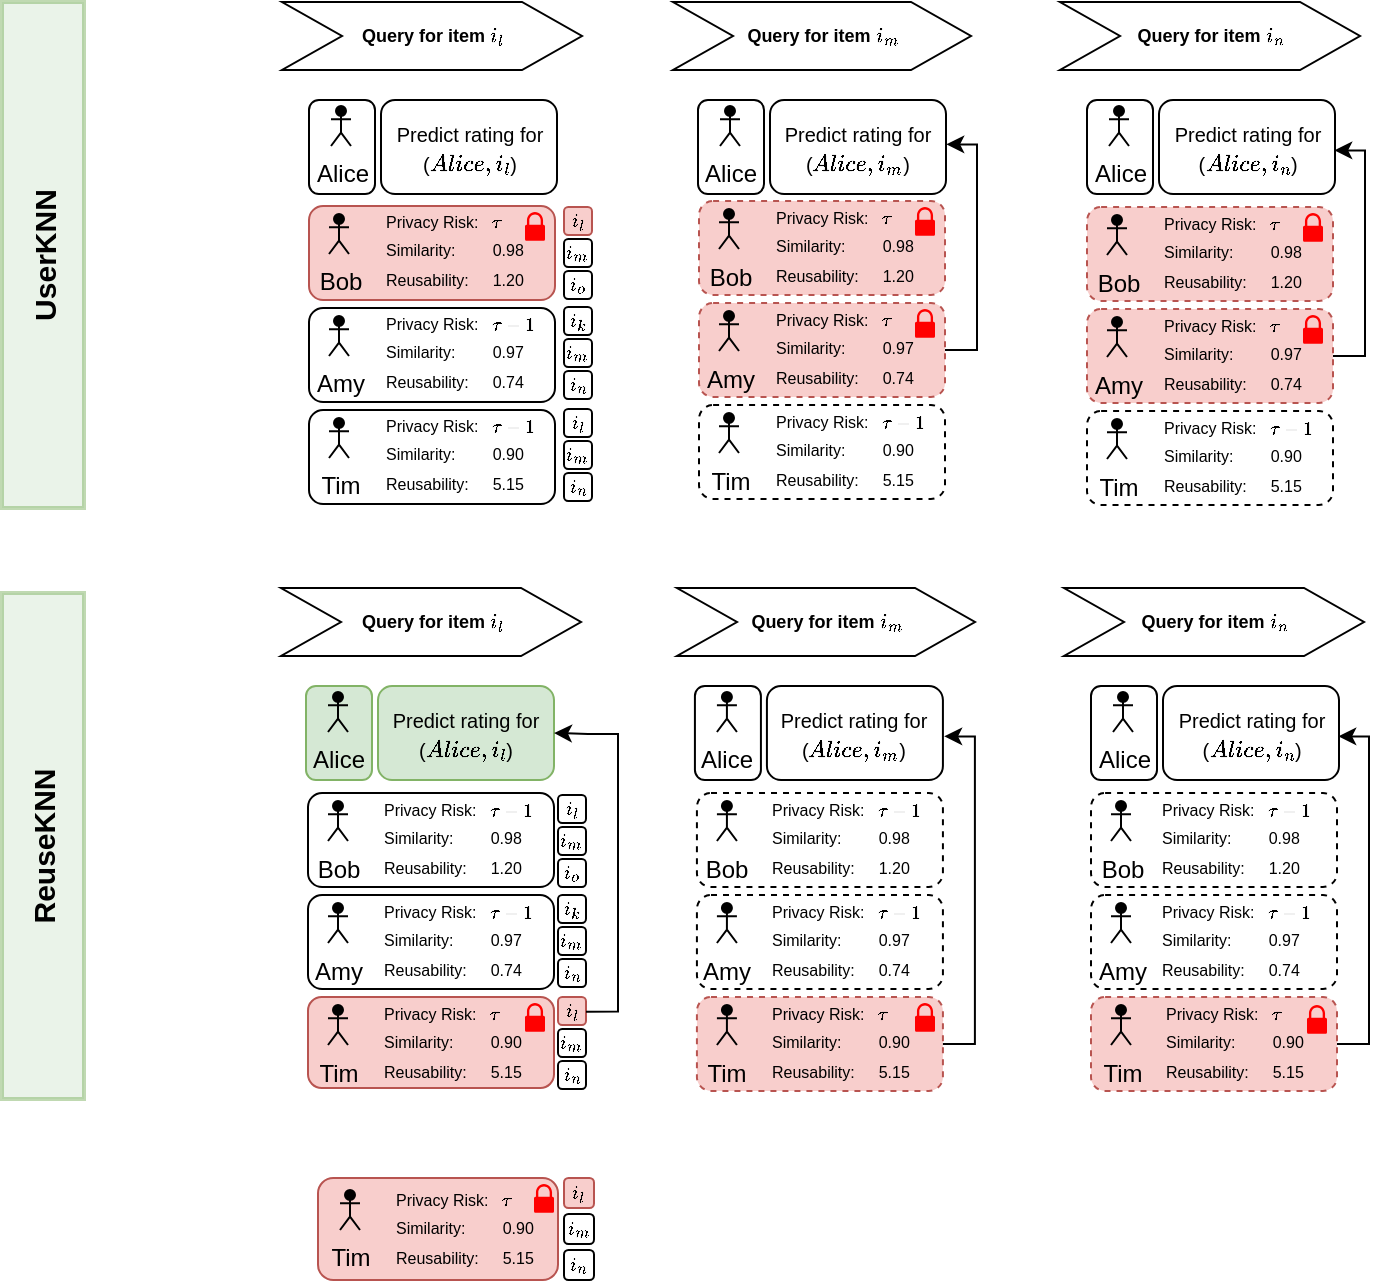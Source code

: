 <mxfile version="18.1.3" type="device"><diagram id="YO7EG-3-GJXRWTgMc9kv" name="Page-1"><mxGraphModel dx="1154" dy="175" grid="1" gridSize="3" guides="1" tooltips="1" connect="1" arrows="1" fold="1" page="1" pageScale="1" pageWidth="827" pageHeight="1169" math="1" shadow="0"><root><mxCell id="0"/><mxCell id="1" parent="0"/><mxCell id="FQmZxQfWha2OTeaQU9Ld-137" value="" style="rounded=1;whiteSpace=wrap;html=1;strokeColor=#b85450;fillColor=#f8cecc;" parent="1" vertex="1"><mxGeometry x="-88.5" y="126" width="123" height="47" as="geometry"/></mxCell><mxCell id="FQmZxQfWha2OTeaQU9Ld-138" value="Bob" style="shape=umlActor;verticalLabelPosition=bottom;verticalAlign=top;html=1;outlineConnect=0;shadow=0;sketch=0;strokeColor=#000000;strokeWidth=1;fillColor=#000000;gradientColor=none;" parent="1" vertex="1"><mxGeometry x="-78.5" y="130" width="10" height="20" as="geometry"/></mxCell><mxCell id="FQmZxQfWha2OTeaQU9Ld-139" value="&lt;font style=&quot;font-size: 8px;&quot;&gt;Privacy Risk: &lt;span style=&quot;white-space: pre&quot;&gt;&#9;&lt;/span&gt;\(\tau\)&lt;br&gt;Similarity: &lt;span style=&quot;white-space: pre&quot;&gt;&#9;&lt;/span&gt;0.98&lt;br&gt;Reusability: &lt;span style=&quot;white-space: pre&quot;&gt;&#9;&lt;/span&gt;1.20&lt;br&gt;&lt;/font&gt;" style="text;html=1;strokeColor=none;fillColor=none;align=left;verticalAlign=middle;whiteSpace=wrap;rounded=0;labelPosition=right;verticalLabelPosition=middle;textDirection=ltr;horizontal=1;" parent="1" vertex="1"><mxGeometry x="-152.5" y="132" width="100" height="30" as="geometry"/></mxCell><mxCell id="FQmZxQfWha2OTeaQU9Ld-140" value="" style="rounded=1;whiteSpace=wrap;html=1;" parent="1" vertex="1"><mxGeometry x="-88.5" y="177" width="123" height="47" as="geometry"/></mxCell><mxCell id="FQmZxQfWha2OTeaQU9Ld-141" value="Amy" style="shape=umlActor;verticalLabelPosition=bottom;verticalAlign=top;html=1;outlineConnect=0;shadow=0;sketch=0;strokeColor=#000000;strokeWidth=1;fillColor=#000000;gradientColor=none;" parent="1" vertex="1"><mxGeometry x="-78.5" y="181" width="10" height="20" as="geometry"/></mxCell><mxCell id="FQmZxQfWha2OTeaQU9Ld-142" value="&lt;font style=&quot;font-size: 8px;&quot;&gt;Privacy Risk: &lt;span style=&quot;white-space: pre&quot;&gt;&#9;&lt;/span&gt;\(\tau -1\)&lt;br&gt;Similarity: &lt;span style=&quot;white-space: pre&quot;&gt;&#9;&lt;/span&gt;0.97&lt;br&gt;Reusability: &lt;span style=&quot;white-space: pre&quot;&gt;&#9;&lt;/span&gt;0.74&lt;br&gt;&lt;/font&gt;" style="text;html=1;strokeColor=none;fillColor=none;align=left;verticalAlign=middle;whiteSpace=wrap;rounded=0;labelPosition=right;verticalLabelPosition=middle;textDirection=ltr;horizontal=1;" parent="1" vertex="1"><mxGeometry x="-152.5" y="183" width="100" height="30" as="geometry"/></mxCell><mxCell id="FQmZxQfWha2OTeaQU9Ld-143" value="" style="rounded=1;whiteSpace=wrap;html=1;" parent="1" vertex="1"><mxGeometry x="-88.5" y="228" width="123" height="47" as="geometry"/></mxCell><mxCell id="FQmZxQfWha2OTeaQU9Ld-144" value="Tim" style="shape=umlActor;verticalLabelPosition=bottom;verticalAlign=top;html=1;outlineConnect=0;shadow=0;sketch=0;strokeColor=#000000;strokeWidth=1;fillColor=#000000;gradientColor=none;" parent="1" vertex="1"><mxGeometry x="-78.5" y="232" width="10" height="20" as="geometry"/></mxCell><mxCell id="FQmZxQfWha2OTeaQU9Ld-145" value="&lt;font style=&quot;font-size: 8px;&quot;&gt;Privacy Risk: &lt;span style=&quot;white-space: pre&quot;&gt;&#9;&lt;/span&gt;\(\tau -1\)&lt;br&gt;Similarity: &lt;span style=&quot;white-space: pre&quot;&gt;&#9;&lt;/span&gt;0.90&lt;br&gt;Reusability: &lt;span style=&quot;white-space: pre&quot;&gt;&#9;&lt;/span&gt;5.15&lt;br&gt;&lt;/font&gt;" style="text;html=1;strokeColor=none;fillColor=none;align=left;verticalAlign=middle;whiteSpace=wrap;rounded=0;labelPosition=right;verticalLabelPosition=middle;textDirection=ltr;horizontal=1;" parent="1" vertex="1"><mxGeometry x="-152.5" y="234" width="100" height="30" as="geometry"/></mxCell><mxCell id="FQmZxQfWha2OTeaQU9Ld-146" value="" style="sketch=0;pointerEvents=1;shadow=0;dashed=0;html=1;strokeColor=none;labelPosition=center;verticalLabelPosition=bottom;verticalAlign=top;outlineConnect=0;align=center;shape=mxgraph.office.security.lock_protected;fillColor=#FF0000;" parent="1" vertex="1"><mxGeometry x="19.5" y="129" width="10" height="14.38" as="geometry"/></mxCell><mxCell id="FQmZxQfWha2OTeaQU9Ld-147" value="" style="rounded=1;whiteSpace=wrap;html=1;fillColor=#f8cecc;strokeColor=#b85450;dashed=1;" parent="1" vertex="1"><mxGeometry x="106.5" y="123.5" width="123" height="47" as="geometry"/></mxCell><mxCell id="FQmZxQfWha2OTeaQU9Ld-148" value="Bob" style="shape=umlActor;verticalLabelPosition=bottom;verticalAlign=top;html=1;outlineConnect=0;shadow=0;sketch=0;strokeColor=#000000;strokeWidth=1;fillColor=#000000;gradientColor=none;" parent="1" vertex="1"><mxGeometry x="116.5" y="127.5" width="10" height="20" as="geometry"/></mxCell><mxCell id="FQmZxQfWha2OTeaQU9Ld-149" value="&lt;font style=&quot;font-size: 8px;&quot;&gt;Privacy Risk: &lt;span style=&quot;white-space: pre&quot;&gt;&#9;&lt;/span&gt;\(\tau\)&lt;br&gt;Similarity: &lt;span style=&quot;white-space: pre&quot;&gt;&#9;&lt;/span&gt;0.98&lt;br&gt;Reusability: &lt;span style=&quot;white-space: pre&quot;&gt;&#9;&lt;/span&gt;1.20&lt;br&gt;&lt;/font&gt;" style="text;html=1;strokeColor=none;fillColor=none;align=left;verticalAlign=middle;whiteSpace=wrap;rounded=0;labelPosition=right;verticalLabelPosition=middle;textDirection=ltr;horizontal=1;" parent="1" vertex="1"><mxGeometry x="42.5" y="129.5" width="100" height="30" as="geometry"/></mxCell><mxCell id="FQmZxQfWha2OTeaQU9Ld-150" value="" style="rounded=1;whiteSpace=wrap;html=1;fillColor=#f8cecc;strokeColor=#b85450;dashed=1;" parent="1" vertex="1"><mxGeometry x="106.5" y="174.5" width="123" height="47" as="geometry"/></mxCell><mxCell id="FQmZxQfWha2OTeaQU9Ld-151" value="Amy" style="shape=umlActor;verticalLabelPosition=bottom;verticalAlign=top;html=1;outlineConnect=0;shadow=0;sketch=0;strokeColor=#000000;strokeWidth=1;fillColor=#000000;gradientColor=none;" parent="1" vertex="1"><mxGeometry x="116.5" y="178.5" width="10" height="20" as="geometry"/></mxCell><mxCell id="FQmZxQfWha2OTeaQU9Ld-152" value="&lt;font style=&quot;font-size: 8px;&quot;&gt;Privacy Risk: &lt;span style=&quot;white-space: pre&quot;&gt;&#9;&lt;/span&gt;\(\tau\)&lt;br&gt;Similarity: &lt;span style=&quot;white-space: pre&quot;&gt;&#9;&lt;/span&gt;0.97&lt;br&gt;Reusability: &lt;span style=&quot;white-space: pre&quot;&gt;&#9;&lt;/span&gt;0.74&lt;br&gt;&lt;/font&gt;" style="text;html=1;strokeColor=none;fillColor=none;align=left;verticalAlign=middle;whiteSpace=wrap;rounded=0;labelPosition=right;verticalLabelPosition=middle;textDirection=ltr;horizontal=1;" parent="1" vertex="1"><mxGeometry x="42.5" y="180.5" width="100" height="30" as="geometry"/></mxCell><mxCell id="FQmZxQfWha2OTeaQU9Ld-153" value="" style="rounded=1;whiteSpace=wrap;html=1;dashed=1;" parent="1" vertex="1"><mxGeometry x="106.5" y="225.5" width="123" height="47" as="geometry"/></mxCell><mxCell id="FQmZxQfWha2OTeaQU9Ld-154" value="Tim" style="shape=umlActor;verticalLabelPosition=bottom;verticalAlign=top;html=1;outlineConnect=0;shadow=0;sketch=0;strokeColor=#000000;strokeWidth=1;fillColor=#000000;gradientColor=none;" parent="1" vertex="1"><mxGeometry x="116.5" y="229.5" width="10" height="20" as="geometry"/></mxCell><mxCell id="FQmZxQfWha2OTeaQU9Ld-155" value="&lt;font style=&quot;font-size: 8px;&quot;&gt;Privacy Risk: &lt;span style=&quot;white-space: pre&quot;&gt;&#9;&lt;/span&gt;\(\tau -1\)&lt;br&gt;Similarity: &lt;span style=&quot;white-space: pre&quot;&gt;&#9;&lt;/span&gt;0.90&lt;br&gt;Reusability: &lt;span style=&quot;white-space: pre&quot;&gt;&#9;&lt;/span&gt;5.15&lt;br&gt;&lt;/font&gt;" style="text;html=1;strokeColor=none;fillColor=none;align=left;verticalAlign=middle;whiteSpace=wrap;rounded=0;labelPosition=right;verticalLabelPosition=middle;textDirection=ltr;horizontal=1;" parent="1" vertex="1"><mxGeometry x="42.5" y="231.5" width="100" height="30" as="geometry"/></mxCell><mxCell id="FQmZxQfWha2OTeaQU9Ld-156" value="" style="sketch=0;pointerEvents=1;shadow=0;dashed=0;html=1;strokeColor=none;labelPosition=center;verticalLabelPosition=bottom;verticalAlign=top;outlineConnect=0;align=center;shape=mxgraph.office.security.lock_protected;fillColor=#FF0000;" parent="1" vertex="1"><mxGeometry x="214.5" y="126.5" width="10" height="14.38" as="geometry"/></mxCell><mxCell id="FQmZxQfWha2OTeaQU9Ld-157" value="" style="sketch=0;pointerEvents=1;shadow=0;dashed=0;html=1;strokeColor=none;labelPosition=center;verticalLabelPosition=bottom;verticalAlign=top;outlineConnect=0;align=center;shape=mxgraph.office.security.lock_protected;fillColor=#FF0000;" parent="1" vertex="1"><mxGeometry x="214.5" y="177.5" width="10" height="14.38" as="geometry"/></mxCell><mxCell id="FQmZxQfWha2OTeaQU9Ld-177" value="" style="edgeStyle=segmentEdgeStyle;endArrow=classic;html=1;rounded=0;fontSize=10;entryX=1.005;entryY=0.472;entryDx=0;entryDy=0;entryPerimeter=0;exitX=1;exitY=0.5;exitDx=0;exitDy=0;" parent="1" source="FQmZxQfWha2OTeaQU9Ld-150" edge="1"><mxGeometry width="50" height="50" relative="1" as="geometry"><mxPoint x="265.5" y="180" as="sourcePoint"/><mxPoint x="230.115" y="95.184" as="targetPoint"/><Array as="points"><mxPoint x="245.5" y="198"/><mxPoint x="245.5" y="95"/></Array></mxGeometry></mxCell><mxCell id="FQmZxQfWha2OTeaQU9Ld-190" value="" style="rounded=1;whiteSpace=wrap;html=1;fillColor=#f8cecc;strokeColor=#b85450;dashed=1;" parent="1" vertex="1"><mxGeometry x="300.5" y="126.5" width="123" height="47" as="geometry"/></mxCell><mxCell id="FQmZxQfWha2OTeaQU9Ld-191" value="Bob" style="shape=umlActor;verticalLabelPosition=bottom;verticalAlign=top;html=1;outlineConnect=0;shadow=0;sketch=0;strokeColor=#000000;strokeWidth=1;fillColor=#000000;gradientColor=none;" parent="1" vertex="1"><mxGeometry x="310.5" y="130.5" width="10" height="20" as="geometry"/></mxCell><mxCell id="FQmZxQfWha2OTeaQU9Ld-192" value="&lt;font style=&quot;font-size: 8px;&quot;&gt;Privacy Risk: &lt;span style=&quot;white-space: pre&quot;&gt;&#9;&lt;/span&gt;\(\tau\)&lt;br&gt;Similarity: &lt;span style=&quot;white-space: pre&quot;&gt;&#9;&lt;/span&gt;0.98&lt;br&gt;Reusability: &lt;span style=&quot;white-space: pre&quot;&gt;&#9;&lt;/span&gt;1.20&lt;br&gt;&lt;/font&gt;" style="text;html=1;strokeColor=none;fillColor=none;align=left;verticalAlign=middle;whiteSpace=wrap;rounded=0;labelPosition=right;verticalLabelPosition=middle;textDirection=ltr;horizontal=1;" parent="1" vertex="1"><mxGeometry x="236.5" y="132.5" width="100" height="30" as="geometry"/></mxCell><mxCell id="FQmZxQfWha2OTeaQU9Ld-193" value="" style="rounded=1;whiteSpace=wrap;html=1;fillColor=#f8cecc;strokeColor=#b85450;dashed=1;" parent="1" vertex="1"><mxGeometry x="300.5" y="177.5" width="123" height="47" as="geometry"/></mxCell><mxCell id="FQmZxQfWha2OTeaQU9Ld-194" value="Amy" style="shape=umlActor;verticalLabelPosition=bottom;verticalAlign=top;html=1;outlineConnect=0;shadow=0;sketch=0;strokeColor=#000000;strokeWidth=1;fillColor=#000000;gradientColor=none;" parent="1" vertex="1"><mxGeometry x="310.5" y="181.5" width="10" height="20" as="geometry"/></mxCell><mxCell id="FQmZxQfWha2OTeaQU9Ld-195" value="&lt;font style=&quot;font-size: 8px;&quot;&gt;Privacy Risk: &lt;span style=&quot;white-space: pre&quot;&gt;&#9;&lt;/span&gt;\(\tau\)&lt;br&gt;Similarity: &lt;span style=&quot;white-space: pre&quot;&gt;&#9;&lt;/span&gt;0.97&lt;br&gt;Reusability: &lt;span style=&quot;white-space: pre&quot;&gt;&#9;&lt;/span&gt;0.74&lt;br&gt;&lt;/font&gt;" style="text;html=1;strokeColor=none;fillColor=none;align=left;verticalAlign=middle;whiteSpace=wrap;rounded=0;labelPosition=right;verticalLabelPosition=middle;textDirection=ltr;horizontal=1;" parent="1" vertex="1"><mxGeometry x="236.5" y="183.5" width="100" height="30" as="geometry"/></mxCell><mxCell id="FQmZxQfWha2OTeaQU9Ld-196" value="" style="rounded=1;whiteSpace=wrap;html=1;dashed=1;" parent="1" vertex="1"><mxGeometry x="300.5" y="228.5" width="123" height="47" as="geometry"/></mxCell><mxCell id="FQmZxQfWha2OTeaQU9Ld-197" value="Tim" style="shape=umlActor;verticalLabelPosition=bottom;verticalAlign=top;html=1;outlineConnect=0;shadow=0;sketch=0;strokeColor=#000000;strokeWidth=1;fillColor=#000000;gradientColor=none;" parent="1" vertex="1"><mxGeometry x="310.5" y="232.5" width="10" height="20" as="geometry"/></mxCell><mxCell id="FQmZxQfWha2OTeaQU9Ld-198" value="&lt;font style=&quot;font-size: 8px;&quot;&gt;Privacy Risk: &lt;span style=&quot;white-space: pre&quot;&gt;&#9;&lt;/span&gt;\(\tau -1\)&lt;br&gt;Similarity: &lt;span style=&quot;white-space: pre&quot;&gt;&#9;&lt;/span&gt;0.90&lt;br&gt;Reusability: &lt;span style=&quot;white-space: pre&quot;&gt;&#9;&lt;/span&gt;5.15&lt;br&gt;&lt;/font&gt;" style="text;html=1;strokeColor=none;fillColor=none;align=left;verticalAlign=middle;whiteSpace=wrap;rounded=0;labelPosition=right;verticalLabelPosition=middle;textDirection=ltr;horizontal=1;" parent="1" vertex="1"><mxGeometry x="236.5" y="234.5" width="100" height="30" as="geometry"/></mxCell><mxCell id="FQmZxQfWha2OTeaQU9Ld-199" value="" style="sketch=0;pointerEvents=1;shadow=0;dashed=0;html=1;strokeColor=none;labelPosition=center;verticalLabelPosition=bottom;verticalAlign=top;outlineConnect=0;align=center;shape=mxgraph.office.security.lock_protected;fillColor=#FF0000;" parent="1" vertex="1"><mxGeometry x="408.5" y="129.5" width="10" height="14.38" as="geometry"/></mxCell><mxCell id="FQmZxQfWha2OTeaQU9Ld-200" value="" style="sketch=0;pointerEvents=1;shadow=0;dashed=0;html=1;strokeColor=none;labelPosition=center;verticalLabelPosition=bottom;verticalAlign=top;outlineConnect=0;align=center;shape=mxgraph.office.security.lock_protected;fillColor=#FF0000;" parent="1" vertex="1"><mxGeometry x="408.5" y="180.5" width="10" height="14.38" as="geometry"/></mxCell><mxCell id="FQmZxQfWha2OTeaQU9Ld-202" value="" style="edgeStyle=segmentEdgeStyle;endArrow=classic;html=1;rounded=0;fontSize=10;entryX=1.005;entryY=0.472;entryDx=0;entryDy=0;entryPerimeter=0;exitX=1;exitY=0.5;exitDx=0;exitDy=0;" parent="1" source="FQmZxQfWha2OTeaQU9Ld-193" edge="1"><mxGeometry width="50" height="50" relative="1" as="geometry"><mxPoint x="459.5" y="183" as="sourcePoint"/><mxPoint x="424.115" y="98.184" as="targetPoint"/><Array as="points"><mxPoint x="439.5" y="201"/><mxPoint x="439.5" y="98"/></Array></mxGeometry></mxCell><mxCell id="FQmZxQfWha2OTeaQU9Ld-204" value="&lt;b&gt;Query for item \(i_l\)&lt;/b&gt;" style="html=1;shadow=0;dashed=0;align=center;verticalAlign=middle;shape=mxgraph.arrows2.arrow;dy=0;dx=30;notch=30;rounded=1;glass=0;sketch=0;fontSize=9;strokeColor=#000000;strokeWidth=1;fillColor=none;" parent="1" vertex="1"><mxGeometry x="-102" y="24" width="150" height="34" as="geometry"/></mxCell><mxCell id="FQmZxQfWha2OTeaQU9Ld-205" value="&lt;b&gt;Query for item \(i_m\)&lt;/b&gt;" style="html=1;shadow=0;dashed=0;align=center;verticalAlign=middle;shape=mxgraph.arrows2.arrow;dy=0;dx=30;notch=30;rounded=1;glass=0;sketch=0;fontSize=9;strokeColor=#000000;strokeWidth=1;fillColor=none;" parent="1" vertex="1"><mxGeometry x="93.5" y="24" width="149" height="34" as="geometry"/></mxCell><mxCell id="FQmZxQfWha2OTeaQU9Ld-206" value="&lt;b&gt;Query for item \(i_n\)&lt;/b&gt;" style="html=1;shadow=0;dashed=0;align=center;verticalAlign=middle;shape=mxgraph.arrows2.arrow;dy=0;dx=30;notch=30;rounded=1;glass=0;sketch=0;fontSize=9;strokeColor=#000000;strokeWidth=1;fillColor=none;" parent="1" vertex="1"><mxGeometry x="287" y="24" width="150" height="34" as="geometry"/></mxCell><mxCell id="FQmZxQfWha2OTeaQU9Ld-216" value="" style="rounded=1;whiteSpace=wrap;html=1;" parent="1" vertex="1"><mxGeometry x="-89" y="419.5" width="123" height="47" as="geometry"/></mxCell><mxCell id="FQmZxQfWha2OTeaQU9Ld-217" value="Bob" style="shape=umlActor;verticalLabelPosition=bottom;verticalAlign=top;html=1;outlineConnect=0;shadow=0;sketch=0;strokeColor=#000000;strokeWidth=1;fillColor=#000000;gradientColor=none;" parent="1" vertex="1"><mxGeometry x="-79" y="423.5" width="10" height="20" as="geometry"/></mxCell><mxCell id="FQmZxQfWha2OTeaQU9Ld-218" value="&lt;font style=&quot;font-size: 8px;&quot;&gt;Privacy Risk: &lt;span style=&quot;white-space: pre&quot;&gt;&#9;&lt;/span&gt;\(\tau-1\)&lt;br&gt;Similarity: &lt;span style=&quot;white-space: pre&quot;&gt;&#9;&lt;/span&gt;0.98&lt;br&gt;Reusability: &lt;span style=&quot;white-space: pre&quot;&gt;&#9;&lt;/span&gt;1.20&lt;br&gt;&lt;/font&gt;" style="text;html=1;strokeColor=none;fillColor=none;align=left;verticalAlign=middle;whiteSpace=wrap;rounded=0;labelPosition=right;verticalLabelPosition=middle;textDirection=ltr;horizontal=1;" parent="1" vertex="1"><mxGeometry x="-153" y="425.5" width="100" height="30" as="geometry"/></mxCell><mxCell id="FQmZxQfWha2OTeaQU9Ld-219" value="" style="rounded=1;whiteSpace=wrap;html=1;" parent="1" vertex="1"><mxGeometry x="-89" y="470.5" width="123" height="47" as="geometry"/></mxCell><mxCell id="FQmZxQfWha2OTeaQU9Ld-220" value="Amy" style="shape=umlActor;verticalLabelPosition=bottom;verticalAlign=top;html=1;outlineConnect=0;shadow=0;sketch=0;strokeColor=#000000;strokeWidth=1;fillColor=#000000;gradientColor=none;" parent="1" vertex="1"><mxGeometry x="-79" y="474.5" width="10" height="20" as="geometry"/></mxCell><mxCell id="FQmZxQfWha2OTeaQU9Ld-221" value="&lt;font style=&quot;font-size: 8px;&quot;&gt;Privacy Risk: &lt;span style=&quot;white-space: pre&quot;&gt;&#9;&lt;/span&gt;\(\tau -1\)&lt;br&gt;Similarity: &lt;span style=&quot;white-space: pre&quot;&gt;&#9;&lt;/span&gt;0.97&lt;br&gt;Reusability: &lt;span style=&quot;white-space: pre&quot;&gt;&#9;&lt;/span&gt;0.74&lt;br&gt;&lt;/font&gt;" style="text;html=1;strokeColor=none;fillColor=none;align=left;verticalAlign=middle;whiteSpace=wrap;rounded=0;labelPosition=right;verticalLabelPosition=middle;textDirection=ltr;horizontal=1;" parent="1" vertex="1"><mxGeometry x="-153" y="476.5" width="100" height="30" as="geometry"/></mxCell><mxCell id="FQmZxQfWha2OTeaQU9Ld-222" value="" style="rounded=1;whiteSpace=wrap;html=1;fillColor=#f8cecc;strokeColor=#b85450;" parent="1" vertex="1"><mxGeometry x="-89" y="521.5" width="123" height="45.5" as="geometry"/></mxCell><mxCell id="FQmZxQfWha2OTeaQU9Ld-223" value="Tim" style="shape=umlActor;verticalLabelPosition=bottom;verticalAlign=top;html=1;outlineConnect=0;shadow=0;sketch=0;strokeColor=#000000;strokeWidth=1;fillColor=#000000;gradientColor=none;" parent="1" vertex="1"><mxGeometry x="-79" y="525.5" width="10" height="20" as="geometry"/></mxCell><mxCell id="FQmZxQfWha2OTeaQU9Ld-224" value="&lt;font style=&quot;font-size: 8px;&quot;&gt;Privacy Risk: &lt;span style=&quot;white-space: pre&quot;&gt;&#9;&lt;/span&gt;\(\tau\)&lt;br&gt;Similarity: &lt;span style=&quot;white-space: pre&quot;&gt;&#9;&lt;/span&gt;0.90&lt;br&gt;Reusability: &lt;span style=&quot;white-space: pre&quot;&gt;&#9;&lt;/span&gt;5.15&lt;br&gt;&lt;/font&gt;" style="text;html=1;strokeColor=none;fillColor=none;align=left;verticalAlign=middle;whiteSpace=wrap;rounded=0;labelPosition=right;verticalLabelPosition=middle;textDirection=ltr;horizontal=1;" parent="1" vertex="1"><mxGeometry x="-153" y="527.5" width="100" height="30" as="geometry"/></mxCell><mxCell id="FQmZxQfWha2OTeaQU9Ld-225" value="" style="sketch=0;pointerEvents=1;shadow=0;dashed=0;html=1;strokeColor=none;labelPosition=center;verticalLabelPosition=bottom;verticalAlign=top;outlineConnect=0;align=center;shape=mxgraph.office.security.lock_protected;fillColor=#FF0000;" parent="1" vertex="1"><mxGeometry x="19.5" y="524.5" width="10" height="14.38" as="geometry"/></mxCell><mxCell id="FQmZxQfWha2OTeaQU9Ld-226" value="" style="rounded=1;whiteSpace=wrap;html=1;dashed=1;" parent="1" vertex="1"><mxGeometry x="105.46" y="419.5" width="123" height="47" as="geometry"/></mxCell><mxCell id="FQmZxQfWha2OTeaQU9Ld-227" value="Bob" style="shape=umlActor;verticalLabelPosition=bottom;verticalAlign=top;html=1;outlineConnect=0;shadow=0;sketch=0;strokeColor=#000000;strokeWidth=1;fillColor=#000000;gradientColor=none;" parent="1" vertex="1"><mxGeometry x="115.46" y="423.5" width="10" height="20" as="geometry"/></mxCell><mxCell id="FQmZxQfWha2OTeaQU9Ld-228" value="&lt;font style=&quot;font-size: 8px;&quot;&gt;Privacy Risk: &lt;span style=&quot;white-space: pre&quot;&gt;&#9;&lt;/span&gt;\(\tau-1\)&lt;br&gt;Similarity: &lt;span style=&quot;white-space: pre&quot;&gt;&#9;&lt;/span&gt;0.98&lt;br&gt;Reusability: &lt;span style=&quot;white-space: pre&quot;&gt;&#9;&lt;/span&gt;1.20&lt;br&gt;&lt;/font&gt;" style="text;html=1;strokeColor=none;fillColor=none;align=left;verticalAlign=middle;whiteSpace=wrap;rounded=0;labelPosition=right;verticalLabelPosition=middle;textDirection=ltr;horizontal=1;" parent="1" vertex="1"><mxGeometry x="41.46" y="425.5" width="100" height="30" as="geometry"/></mxCell><mxCell id="FQmZxQfWha2OTeaQU9Ld-229" value="" style="rounded=1;whiteSpace=wrap;html=1;dashed=1;" parent="1" vertex="1"><mxGeometry x="105.46" y="470.5" width="123" height="47" as="geometry"/></mxCell><mxCell id="FQmZxQfWha2OTeaQU9Ld-230" value="Amy" style="shape=umlActor;verticalLabelPosition=bottom;verticalAlign=top;html=1;outlineConnect=0;shadow=0;sketch=0;strokeColor=#000000;strokeWidth=1;fillColor=#000000;gradientColor=none;" parent="1" vertex="1"><mxGeometry x="115.46" y="474.5" width="10" height="20" as="geometry"/></mxCell><mxCell id="FQmZxQfWha2OTeaQU9Ld-231" value="&lt;font style=&quot;font-size: 8px;&quot;&gt;Privacy Risk: &lt;span style=&quot;white-space: pre&quot;&gt;&#9;&lt;/span&gt;\(\tau-1\)&lt;br&gt;Similarity: &lt;span style=&quot;white-space: pre&quot;&gt;&#9;&lt;/span&gt;0.97&lt;br&gt;Reusability: &lt;span style=&quot;white-space: pre&quot;&gt;&#9;&lt;/span&gt;0.74&lt;br&gt;&lt;/font&gt;" style="text;html=1;strokeColor=none;fillColor=none;align=left;verticalAlign=middle;whiteSpace=wrap;rounded=0;labelPosition=right;verticalLabelPosition=middle;textDirection=ltr;horizontal=1;" parent="1" vertex="1"><mxGeometry x="41.46" y="476.5" width="100" height="30" as="geometry"/></mxCell><mxCell id="FQmZxQfWha2OTeaQU9Ld-232" value="" style="rounded=1;whiteSpace=wrap;html=1;dashed=1;fillColor=#f8cecc;strokeColor=#b85450;" parent="1" vertex="1"><mxGeometry x="105.46" y="521.5" width="123" height="47" as="geometry"/></mxCell><mxCell id="FQmZxQfWha2OTeaQU9Ld-233" value="Tim" style="shape=umlActor;verticalLabelPosition=bottom;verticalAlign=top;html=1;outlineConnect=0;shadow=0;sketch=0;strokeColor=#000000;strokeWidth=1;fillColor=#000000;gradientColor=none;" parent="1" vertex="1"><mxGeometry x="115.46" y="525.5" width="10" height="20" as="geometry"/></mxCell><mxCell id="FQmZxQfWha2OTeaQU9Ld-234" value="&lt;font style=&quot;font-size: 8px;&quot;&gt;Privacy Risk: &lt;span style=&quot;white-space: pre&quot;&gt;&#9;&lt;/span&gt;\(\tau\)&lt;br&gt;Similarity: &lt;span style=&quot;white-space: pre&quot;&gt;&#9;&lt;/span&gt;0.90&lt;br&gt;Reusability: &lt;span style=&quot;white-space: pre&quot;&gt;&#9;&lt;/span&gt;5.15&lt;br&gt;&lt;/font&gt;" style="text;html=1;strokeColor=none;fillColor=none;align=left;verticalAlign=middle;whiteSpace=wrap;rounded=0;labelPosition=right;verticalLabelPosition=middle;textDirection=ltr;horizontal=1;" parent="1" vertex="1"><mxGeometry x="41.46" y="527.5" width="100" height="30" as="geometry"/></mxCell><mxCell id="FQmZxQfWha2OTeaQU9Ld-242" value="" style="edgeStyle=segmentEdgeStyle;endArrow=classic;html=1;rounded=0;fontSize=10;entryX=1.005;entryY=0.472;entryDx=0;entryDy=0;entryPerimeter=0;exitX=1;exitY=0.5;exitDx=0;exitDy=0;" parent="1" source="FQmZxQfWha2OTeaQU9Ld-232" edge="1"><mxGeometry width="50" height="50" relative="1" as="geometry"><mxPoint x="264.46" y="476" as="sourcePoint"/><mxPoint x="229.075" y="391.184" as="targetPoint"/><Array as="points"><mxPoint x="244.46" y="545"/><mxPoint x="244.46" y="391"/></Array></mxGeometry></mxCell><mxCell id="FQmZxQfWha2OTeaQU9Ld-243" value="" style="rounded=1;whiteSpace=wrap;html=1;dashed=1;" parent="1" vertex="1"><mxGeometry x="302.5" y="419.5" width="123" height="47" as="geometry"/></mxCell><mxCell id="FQmZxQfWha2OTeaQU9Ld-244" value="Bob" style="shape=umlActor;verticalLabelPosition=bottom;verticalAlign=top;html=1;outlineConnect=0;shadow=0;sketch=0;strokeColor=#000000;strokeWidth=1;fillColor=#000000;gradientColor=none;" parent="1" vertex="1"><mxGeometry x="312.5" y="423.5" width="10" height="20" as="geometry"/></mxCell><mxCell id="FQmZxQfWha2OTeaQU9Ld-245" value="&lt;font style=&quot;font-size: 8px;&quot;&gt;Privacy Risk: &lt;span style=&quot;white-space: pre&quot;&gt;&#9;&lt;/span&gt;\(\tau-1\)&lt;br&gt;Similarity: &lt;span style=&quot;white-space: pre&quot;&gt;&#9;&lt;/span&gt;0.98&lt;br&gt;Reusability: &lt;span style=&quot;white-space: pre&quot;&gt;&#9;&lt;/span&gt;1.20&lt;br&gt;&lt;/font&gt;" style="text;html=1;align=left;verticalAlign=middle;whiteSpace=wrap;rounded=0;labelPosition=right;verticalLabelPosition=middle;textDirection=ltr;horizontal=1;" parent="1" vertex="1"><mxGeometry x="235.96" y="425.5" width="100" height="30" as="geometry"/></mxCell><mxCell id="FQmZxQfWha2OTeaQU9Ld-246" value="" style="rounded=1;whiteSpace=wrap;html=1;dashed=1;" parent="1" vertex="1"><mxGeometry x="302.5" y="470.5" width="123" height="47" as="geometry"/></mxCell><mxCell id="FQmZxQfWha2OTeaQU9Ld-247" value="Amy" style="shape=umlActor;verticalLabelPosition=bottom;verticalAlign=top;html=1;outlineConnect=0;shadow=0;sketch=0;strokeColor=#000000;strokeWidth=1;fillColor=#000000;gradientColor=none;" parent="1" vertex="1"><mxGeometry x="312.5" y="474.5" width="10" height="20" as="geometry"/></mxCell><mxCell id="FQmZxQfWha2OTeaQU9Ld-248" value="&lt;font style=&quot;font-size: 8px;&quot;&gt;Privacy Risk: &lt;span style=&quot;white-space: pre&quot;&gt;&#9;&lt;/span&gt;\(\tau-1\)&lt;br&gt;Similarity: &lt;span style=&quot;white-space: pre&quot;&gt;&#9;&lt;/span&gt;0.97&lt;br&gt;Reusability: &lt;span style=&quot;white-space: pre&quot;&gt;&#9;&lt;/span&gt;0.74&lt;br&gt;&lt;/font&gt;" style="text;html=1;align=left;verticalAlign=middle;whiteSpace=wrap;rounded=0;labelPosition=right;verticalLabelPosition=middle;textDirection=ltr;horizontal=1;" parent="1" vertex="1"><mxGeometry x="235.96" y="476.5" width="100" height="30" as="geometry"/></mxCell><mxCell id="FQmZxQfWha2OTeaQU9Ld-249" value="" style="rounded=1;whiteSpace=wrap;html=1;dashed=1;fillColor=#f8cecc;strokeColor=#b85450;" parent="1" vertex="1"><mxGeometry x="302.5" y="521.5" width="123" height="47" as="geometry"/></mxCell><mxCell id="FQmZxQfWha2OTeaQU9Ld-250" value="Tim" style="shape=umlActor;verticalLabelPosition=bottom;verticalAlign=top;html=1;outlineConnect=0;shadow=0;sketch=0;strokeColor=#000000;strokeWidth=1;fillColor=#000000;gradientColor=none;" parent="1" vertex="1"><mxGeometry x="312.5" y="525.5" width="10" height="20" as="geometry"/></mxCell><mxCell id="FQmZxQfWha2OTeaQU9Ld-251" value="&lt;font style=&quot;font-size: 8px;&quot;&gt;Privacy Risk: &lt;span style=&quot;white-space: pre&quot;&gt;&#9;&lt;/span&gt;\(\tau\)&lt;br&gt;Similarity: &lt;span style=&quot;white-space: pre&quot;&gt;&#9;&lt;/span&gt;0.90&lt;br&gt;Reusability: &lt;span style=&quot;white-space: pre&quot;&gt;&#9;&lt;/span&gt;5.15&lt;br&gt;&lt;/font&gt;" style="text;html=1;strokeColor=none;fillColor=none;align=left;verticalAlign=middle;whiteSpace=wrap;rounded=0;labelPosition=right;verticalLabelPosition=middle;textDirection=ltr;horizontal=1;" parent="1" vertex="1"><mxGeometry x="237.96" y="527.5" width="100" height="30" as="geometry"/></mxCell><mxCell id="FQmZxQfWha2OTeaQU9Ld-255" value="" style="edgeStyle=segmentEdgeStyle;endArrow=classic;html=1;rounded=0;fontSize=10;entryX=1.005;entryY=0.472;entryDx=0;entryDy=0;entryPerimeter=0;exitX=1;exitY=0.5;exitDx=0;exitDy=0;" parent="1" source="FQmZxQfWha2OTeaQU9Ld-249" edge="1"><mxGeometry width="50" height="50" relative="1" as="geometry"><mxPoint x="461.5" y="476" as="sourcePoint"/><mxPoint x="426.115" y="391.184" as="targetPoint"/><Array as="points"><mxPoint x="441.5" y="545"/><mxPoint x="441.5" y="391"/></Array></mxGeometry></mxCell><mxCell id="FQmZxQfWha2OTeaQU9Ld-262" value="" style="sketch=0;pointerEvents=1;shadow=0;dashed=0;html=1;strokeColor=none;labelPosition=center;verticalLabelPosition=bottom;verticalAlign=top;outlineConnect=0;align=center;shape=mxgraph.office.security.lock_protected;fillColor=#FF0000;" parent="1" vertex="1"><mxGeometry x="214.5" y="524.5" width="10" height="14.38" as="geometry"/></mxCell><mxCell id="FQmZxQfWha2OTeaQU9Ld-263" value="" style="sketch=0;pointerEvents=1;shadow=0;dashed=0;html=1;strokeColor=none;labelPosition=center;verticalLabelPosition=bottom;verticalAlign=top;outlineConnect=0;align=center;shape=mxgraph.office.security.lock_protected;fillColor=#FF0000;" parent="1" vertex="1"><mxGeometry x="410.5" y="525.5" width="10" height="14.38" as="geometry"/></mxCell><mxCell id="FQmZxQfWha2OTeaQU9Ld-264" value="&lt;b&gt;&lt;font style=&quot;font-size: 15px;&quot;&gt;UserKNN&lt;/font&gt;&lt;/b&gt;" style="rounded=0;whiteSpace=wrap;html=1;glass=0;sketch=0;fontSize=7;strokeColor=#82b366;strokeWidth=2;fillColor=#d5e8d4;opacity=50;direction=east;rotation=-90;" parent="1" vertex="1"><mxGeometry x="-348" y="130" width="253" height="41" as="geometry"/></mxCell><mxCell id="I_S4sPGaGgVirDz0ebIi-9" value="&lt;b&gt;&lt;font style=&quot;font-size: 15px;&quot;&gt;ReuseKNN&lt;br&gt;&lt;/font&gt;&lt;/b&gt;" style="rounded=0;whiteSpace=wrap;html=1;glass=0;sketch=0;fontSize=7;strokeColor=#82b366;strokeWidth=2;fillColor=#d5e8d4;opacity=50;direction=east;rotation=-90;" parent="1" vertex="1"><mxGeometry x="-348" y="425.5" width="253" height="41" as="geometry"/></mxCell><mxCell id="I_S4sPGaGgVirDz0ebIi-12" value="&lt;b&gt;Query for item \(i_l\)&lt;/b&gt;" style="html=1;shadow=0;dashed=0;align=center;verticalAlign=middle;shape=mxgraph.arrows2.arrow;dy=0;dx=30;notch=30;rounded=1;glass=0;sketch=0;fontSize=9;strokeColor=#000000;strokeWidth=1;fillColor=none;" parent="1" vertex="1"><mxGeometry x="-102.5" y="317" width="150" height="34" as="geometry"/></mxCell><mxCell id="I_S4sPGaGgVirDz0ebIi-13" value="&lt;b&gt;Query for item \(i_m\)&lt;/b&gt;" style="html=1;shadow=0;dashed=0;align=center;verticalAlign=middle;shape=mxgraph.arrows2.arrow;dy=0;dx=30;notch=30;rounded=1;glass=0;sketch=0;fontSize=9;strokeColor=#000000;strokeWidth=1;fillColor=none;" parent="1" vertex="1"><mxGeometry x="95.5" y="317" width="149" height="34" as="geometry"/></mxCell><mxCell id="I_S4sPGaGgVirDz0ebIi-14" value="&lt;b&gt;Query for item \(i_n\)&lt;/b&gt;" style="html=1;shadow=0;dashed=0;align=center;verticalAlign=middle;shape=mxgraph.arrows2.arrow;dy=0;dx=30;notch=30;rounded=1;glass=0;sketch=0;fontSize=9;strokeColor=#000000;strokeWidth=1;fillColor=none;" parent="1" vertex="1"><mxGeometry x="289" y="317" width="150" height="34" as="geometry"/></mxCell><mxCell id="I-Dsct7ZcA65n9FoXrjC-16" value="&lt;span style=&quot;font-size: 10px;&quot;&gt;Predict rating for&lt;/span&gt;&lt;br style=&quot;font-size: 10px;&quot;&gt;&lt;span style=&quot;font-size: 10px;&quot;&gt;(\(Alice, i_l\))&lt;/span&gt;" style="rounded=1;whiteSpace=wrap;html=1;strokeColor=#000000;" vertex="1" parent="1"><mxGeometry x="-52.5" y="73" width="88" height="47" as="geometry"/></mxCell><mxCell id="I-Dsct7ZcA65n9FoXrjC-17" value="" style="rounded=1;whiteSpace=wrap;html=1;strokeColor=#000000;" vertex="1" parent="1"><mxGeometry x="-88.5" y="73" width="33" height="47" as="geometry"/></mxCell><mxCell id="I-Dsct7ZcA65n9FoXrjC-18" value="Alice" style="shape=umlActor;verticalLabelPosition=bottom;verticalAlign=top;html=1;outlineConnect=0;shadow=0;sketch=0;strokeColor=#000000;strokeWidth=1;fillColor=#000000;gradientColor=none;" vertex="1" parent="1"><mxGeometry x="-77.5" y="76" width="10" height="20" as="geometry"/></mxCell><mxCell id="I-Dsct7ZcA65n9FoXrjC-25" value="&lt;span style=&quot;font-size: 10px;&quot;&gt;Predict rating for&lt;/span&gt;&lt;br style=&quot;font-size: 10px;&quot;&gt;&lt;span style=&quot;font-size: 10px;&quot;&gt;(\(Alice, i_m\))&lt;/span&gt;" style="rounded=1;whiteSpace=wrap;html=1;strokeColor=#000000;" vertex="1" parent="1"><mxGeometry x="142" y="73" width="88" height="47" as="geometry"/></mxCell><mxCell id="I-Dsct7ZcA65n9FoXrjC-26" value="" style="rounded=1;whiteSpace=wrap;html=1;strokeColor=#000000;" vertex="1" parent="1"><mxGeometry x="106" y="73" width="33" height="47" as="geometry"/></mxCell><mxCell id="I-Dsct7ZcA65n9FoXrjC-27" value="Alice" style="shape=umlActor;verticalLabelPosition=bottom;verticalAlign=top;html=1;outlineConnect=0;shadow=0;sketch=0;strokeColor=#000000;strokeWidth=1;fillColor=#000000;gradientColor=none;" vertex="1" parent="1"><mxGeometry x="117" y="76" width="10" height="20" as="geometry"/></mxCell><mxCell id="I-Dsct7ZcA65n9FoXrjC-28" value="&lt;span style=&quot;font-size: 10px;&quot;&gt;Predict rating for&lt;/span&gt;&lt;br style=&quot;font-size: 10px;&quot;&gt;&lt;span style=&quot;font-size: 10px;&quot;&gt;(\(Alice, i_n\))&lt;/span&gt;" style="rounded=1;whiteSpace=wrap;html=1;strokeColor=#000000;" vertex="1" parent="1"><mxGeometry x="336.5" y="73" width="88" height="47" as="geometry"/></mxCell><mxCell id="I-Dsct7ZcA65n9FoXrjC-29" value="" style="rounded=1;whiteSpace=wrap;html=1;strokeColor=#000000;" vertex="1" parent="1"><mxGeometry x="300.5" y="73" width="33" height="47" as="geometry"/></mxCell><mxCell id="I-Dsct7ZcA65n9FoXrjC-30" value="Alice" style="shape=umlActor;verticalLabelPosition=bottom;verticalAlign=top;html=1;outlineConnect=0;shadow=0;sketch=0;strokeColor=#000000;strokeWidth=1;fillColor=#000000;gradientColor=none;" vertex="1" parent="1"><mxGeometry x="311.5" y="76" width="10" height="20" as="geometry"/></mxCell><mxCell id="I-Dsct7ZcA65n9FoXrjC-34" value="&lt;span style=&quot;font-size: 10px;&quot;&gt;Predict rating for&lt;/span&gt;&lt;br style=&quot;font-size: 10px;&quot;&gt;&lt;span style=&quot;font-size: 10px;&quot;&gt;(\(Alice, i_l\))&lt;/span&gt;" style="rounded=1;whiteSpace=wrap;html=1;strokeColor=#82b366;fillColor=#d5e8d4;" vertex="1" parent="1"><mxGeometry x="-54" y="366" width="88" height="47" as="geometry"/></mxCell><mxCell id="I-Dsct7ZcA65n9FoXrjC-35" value="" style="rounded=1;whiteSpace=wrap;html=1;strokeColor=#82b366;fillColor=#d5e8d4;" vertex="1" parent="1"><mxGeometry x="-90" y="366" width="33" height="47" as="geometry"/></mxCell><mxCell id="I-Dsct7ZcA65n9FoXrjC-36" value="Alice" style="shape=umlActor;verticalLabelPosition=bottom;verticalAlign=top;html=1;outlineConnect=0;shadow=0;sketch=0;strokeColor=#000000;strokeWidth=1;fillColor=#000000;gradientColor=none;" vertex="1" parent="1"><mxGeometry x="-79" y="369" width="10" height="20" as="geometry"/></mxCell><mxCell id="I-Dsct7ZcA65n9FoXrjC-37" value="&lt;span style=&quot;font-size: 10px;&quot;&gt;Predict rating for&lt;/span&gt;&lt;br style=&quot;font-size: 10px;&quot;&gt;&lt;span style=&quot;font-size: 10px;&quot;&gt;(\(Alice, i_m\))&lt;/span&gt;" style="rounded=1;whiteSpace=wrap;html=1;strokeColor=#000000;" vertex="1" parent="1"><mxGeometry x="140.46" y="366" width="88" height="47" as="geometry"/></mxCell><mxCell id="I-Dsct7ZcA65n9FoXrjC-38" value="" style="rounded=1;whiteSpace=wrap;html=1;strokeColor=#000000;" vertex="1" parent="1"><mxGeometry x="104.46" y="366" width="33" height="47" as="geometry"/></mxCell><mxCell id="I-Dsct7ZcA65n9FoXrjC-39" value="Alice" style="shape=umlActor;verticalLabelPosition=bottom;verticalAlign=top;html=1;outlineConnect=0;shadow=0;sketch=0;strokeColor=#000000;strokeWidth=1;fillColor=#000000;gradientColor=none;" vertex="1" parent="1"><mxGeometry x="115.46" y="369" width="10" height="20" as="geometry"/></mxCell><mxCell id="I-Dsct7ZcA65n9FoXrjC-40" value="&lt;span style=&quot;font-size: 10px;&quot;&gt;Predict rating for&lt;/span&gt;&lt;br style=&quot;font-size: 10px;&quot;&gt;&lt;span style=&quot;font-size: 10px;&quot;&gt;(\(Alice, i_n\))&lt;/span&gt;" style="rounded=1;whiteSpace=wrap;html=1;strokeColor=#000000;" vertex="1" parent="1"><mxGeometry x="338.5" y="366" width="88" height="47" as="geometry"/></mxCell><mxCell id="I-Dsct7ZcA65n9FoXrjC-41" value="" style="rounded=1;whiteSpace=wrap;html=1;strokeColor=#000000;" vertex="1" parent="1"><mxGeometry x="302.5" y="366" width="33" height="47" as="geometry"/></mxCell><mxCell id="I-Dsct7ZcA65n9FoXrjC-42" value="Alice" style="shape=umlActor;verticalLabelPosition=bottom;verticalAlign=top;html=1;outlineConnect=0;shadow=0;sketch=0;strokeColor=#000000;strokeWidth=1;fillColor=#000000;gradientColor=none;" vertex="1" parent="1"><mxGeometry x="313.5" y="369" width="10" height="20" as="geometry"/></mxCell><mxCell id="I-Dsct7ZcA65n9FoXrjC-46" value="\(i_l\)" style="rounded=1;whiteSpace=wrap;html=1;fontSize=8;fillColor=#f8cecc;strokeColor=#b85450;" vertex="1" parent="1"><mxGeometry x="36" y="521.5" width="14" height="14" as="geometry"/></mxCell><mxCell id="I-Dsct7ZcA65n9FoXrjC-48" value="\(i_m\)" style="rounded=1;whiteSpace=wrap;html=1;fontSize=8;" vertex="1" parent="1"><mxGeometry x="36" y="537.5" width="14" height="14" as="geometry"/></mxCell><mxCell id="I-Dsct7ZcA65n9FoXrjC-49" value="\(i_n\)" style="rounded=1;whiteSpace=wrap;html=1;fontSize=8;" vertex="1" parent="1"><mxGeometry x="36" y="553.5" width="14" height="14" as="geometry"/></mxCell><mxCell id="I-Dsct7ZcA65n9FoXrjC-51" value="" style="edgeStyle=segmentEdgeStyle;endArrow=classic;html=1;rounded=0;fontSize=10;entryX=1;entryY=0.5;entryDx=0;entryDy=0;exitX=1;exitY=0.5;exitDx=0;exitDy=0;" edge="1" parent="1" target="I-Dsct7ZcA65n9FoXrjC-34"><mxGeometry width="50" height="50" relative="1" as="geometry"><mxPoint x="50.0" y="528.82" as="sourcePoint"/><mxPoint x="50.615" y="375.004" as="targetPoint"/><Array as="points"><mxPoint x="66" y="529"/><mxPoint x="66" y="390"/><mxPoint x="51" y="390"/></Array></mxGeometry></mxCell><mxCell id="I-Dsct7ZcA65n9FoXrjC-53" value="\(i_l\)" style="rounded=1;whiteSpace=wrap;html=1;fontSize=8;fillColor=none;strokeColor=#000000;" vertex="1" parent="1"><mxGeometry x="36" y="420.5" width="14" height="14" as="geometry"/></mxCell><mxCell id="I-Dsct7ZcA65n9FoXrjC-54" value="\(i_m\)" style="rounded=1;whiteSpace=wrap;html=1;fontSize=8;" vertex="1" parent="1"><mxGeometry x="36" y="436.5" width="14" height="14" as="geometry"/></mxCell><mxCell id="I-Dsct7ZcA65n9FoXrjC-55" value="\(i_o\)" style="rounded=1;whiteSpace=wrap;html=1;fontSize=8;" vertex="1" parent="1"><mxGeometry x="36" y="452.5" width="14" height="14" as="geometry"/></mxCell><mxCell id="I-Dsct7ZcA65n9FoXrjC-56" value="\(i_k\)" style="rounded=1;whiteSpace=wrap;html=1;fontSize=8;fillColor=none;strokeColor=#000000;" vertex="1" parent="1"><mxGeometry x="36" y="470.5" width="14" height="14" as="geometry"/></mxCell><mxCell id="I-Dsct7ZcA65n9FoXrjC-57" value="\(i_m\)" style="rounded=1;whiteSpace=wrap;html=1;fontSize=8;" vertex="1" parent="1"><mxGeometry x="36" y="486.5" width="14" height="14" as="geometry"/></mxCell><mxCell id="I-Dsct7ZcA65n9FoXrjC-58" value="\(i_n\)" style="rounded=1;whiteSpace=wrap;html=1;fontSize=8;" vertex="1" parent="1"><mxGeometry x="36" y="502.5" width="14" height="14" as="geometry"/></mxCell><mxCell id="I-Dsct7ZcA65n9FoXrjC-59" value="\(i_l\)" style="rounded=1;whiteSpace=wrap;html=1;fontSize=8;fillColor=none;strokeColor=default;" vertex="1" parent="1"><mxGeometry x="39" y="227.5" width="14" height="14" as="geometry"/></mxCell><mxCell id="I-Dsct7ZcA65n9FoXrjC-60" value="\(i_m\)" style="rounded=1;whiteSpace=wrap;html=1;fontSize=8;" vertex="1" parent="1"><mxGeometry x="39" y="243.5" width="14" height="14" as="geometry"/></mxCell><mxCell id="I-Dsct7ZcA65n9FoXrjC-61" value="\(i_n\)" style="rounded=1;whiteSpace=wrap;html=1;fontSize=8;" vertex="1" parent="1"><mxGeometry x="39" y="259.5" width="14" height="14" as="geometry"/></mxCell><mxCell id="I-Dsct7ZcA65n9FoXrjC-62" value="\(i_l\)" style="rounded=1;whiteSpace=wrap;html=1;fontSize=8;fillColor=#f8cecc;strokeColor=#b85450;" vertex="1" parent="1"><mxGeometry x="39" y="126.5" width="14" height="14" as="geometry"/></mxCell><mxCell id="I-Dsct7ZcA65n9FoXrjC-63" value="\(i_m\)" style="rounded=1;whiteSpace=wrap;html=1;fontSize=8;" vertex="1" parent="1"><mxGeometry x="39" y="142.5" width="14" height="14" as="geometry"/></mxCell><mxCell id="I-Dsct7ZcA65n9FoXrjC-64" value="\(i_o\)" style="rounded=1;whiteSpace=wrap;html=1;fontSize=8;" vertex="1" parent="1"><mxGeometry x="39" y="158.5" width="14" height="14" as="geometry"/></mxCell><mxCell id="I-Dsct7ZcA65n9FoXrjC-65" value="\(i_k\)" style="rounded=1;whiteSpace=wrap;html=1;fontSize=8;fillColor=none;strokeColor=#000000;" vertex="1" parent="1"><mxGeometry x="39" y="176.5" width="14" height="14" as="geometry"/></mxCell><mxCell id="I-Dsct7ZcA65n9FoXrjC-66" value="\(i_m\)" style="rounded=1;whiteSpace=wrap;html=1;fontSize=8;" vertex="1" parent="1"><mxGeometry x="39" y="192.5" width="14" height="14" as="geometry"/></mxCell><mxCell id="I-Dsct7ZcA65n9FoXrjC-67" value="\(i_n\)" style="rounded=1;whiteSpace=wrap;html=1;fontSize=8;" vertex="1" parent="1"><mxGeometry x="39" y="208.5" width="14" height="14" as="geometry"/></mxCell><mxCell id="I-Dsct7ZcA65n9FoXrjC-75" value="" style="rounded=1;whiteSpace=wrap;html=1;fillColor=#f8cecc;strokeColor=#b85450;" vertex="1" parent="1"><mxGeometry x="-84" y="612" width="120" height="51" as="geometry"/></mxCell><mxCell id="I-Dsct7ZcA65n9FoXrjC-76" value="Tim" style="shape=umlActor;verticalLabelPosition=bottom;verticalAlign=top;html=1;outlineConnect=0;shadow=0;sketch=0;strokeColor=#000000;strokeWidth=1;fillColor=#000000;gradientColor=none;" vertex="1" parent="1"><mxGeometry x="-73" y="618" width="10" height="20" as="geometry"/></mxCell><mxCell id="I-Dsct7ZcA65n9FoXrjC-77" value="&lt;font style=&quot;font-size: 8px;&quot;&gt;Privacy Risk: &lt;span style=&quot;white-space: pre&quot;&gt;&#9;&lt;/span&gt;\(\tau\)&lt;br&gt;Similarity: &lt;span style=&quot;white-space: pre&quot;&gt;&#9;&lt;/span&gt;0.90&lt;br&gt;Reusability: &lt;span style=&quot;white-space: pre&quot;&gt;&#9;&lt;/span&gt;5.15&lt;br&gt;&lt;/font&gt;" style="text;html=1;strokeColor=none;fillColor=none;align=left;verticalAlign=middle;whiteSpace=wrap;rounded=0;labelPosition=right;verticalLabelPosition=middle;textDirection=ltr;horizontal=1;" vertex="1" parent="1"><mxGeometry x="-147" y="621" width="100" height="30" as="geometry"/></mxCell><mxCell id="I-Dsct7ZcA65n9FoXrjC-78" value="" style="sketch=0;pointerEvents=1;shadow=0;dashed=0;html=1;strokeColor=none;labelPosition=center;verticalLabelPosition=bottom;verticalAlign=top;outlineConnect=0;align=center;shape=mxgraph.office.security.lock_protected;fillColor=#FF0000;" vertex="1" parent="1"><mxGeometry x="24" y="615" width="10" height="14.38" as="geometry"/></mxCell><mxCell id="I-Dsct7ZcA65n9FoXrjC-79" value="\(i_l\)" style="rounded=1;whiteSpace=wrap;html=1;fontSize=8;fillColor=#f8cecc;strokeColor=#b85450;" vertex="1" parent="1"><mxGeometry x="39" y="612" width="15" height="15" as="geometry"/></mxCell><mxCell id="I-Dsct7ZcA65n9FoXrjC-80" value="\(i_m\)" style="rounded=1;whiteSpace=wrap;html=1;fontSize=8;" vertex="1" parent="1"><mxGeometry x="39" y="630" width="15" height="15" as="geometry"/></mxCell><mxCell id="I-Dsct7ZcA65n9FoXrjC-81" value="\(i_n\)" style="rounded=1;whiteSpace=wrap;html=1;fontSize=8;" vertex="1" parent="1"><mxGeometry x="39" y="648" width="15" height="15" as="geometry"/></mxCell></root></mxGraphModel></diagram></mxfile>